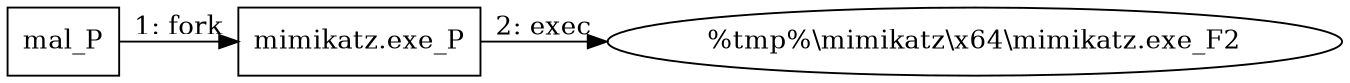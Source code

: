 digraph "T1550.002" {
rankdir="LR"
size="9"
fixedsize="false"
splines="true"
nodesep=0.3
ranksep=0
fontsize=10
overlap="scalexy"
engine= "neato"
	"mal_P" [node_type=Process shape=box]
	"mimikatz.exe_P" [node_type=Process shape=box]
	"\%tmp%\\mimikatz\\x64\\mimikatz.exe_F2" [node_type=File shape=ellipse]
	"mal_P" -> "mimikatz.exe_P" [label="1: fork"]
	"mimikatz.exe_P" -> "\%tmp%\\mimikatz\\x64\\mimikatz.exe_F2" [label="2: exec"]
}

